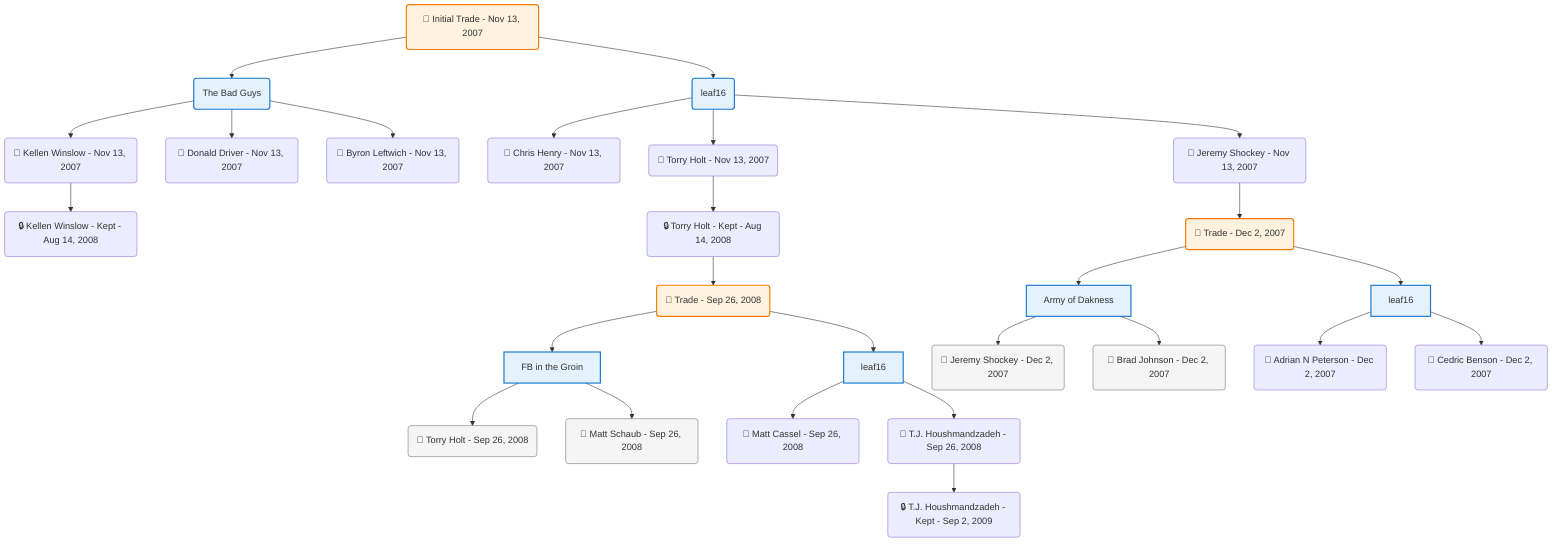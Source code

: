 flowchart TD

    TRADE_MAIN("🔄 Initial Trade - Nov 13, 2007")
    TEAM_1("The Bad Guys")
    TEAM_2("leaf16")
    NODE_f3a5def4-6718-4be8-a11d-371f311c5926("🔄 Kellen Winslow - Nov 13, 2007")
    NODE_a3913218-819f-4b60-af09-c7f20bf036e8("🔒 Kellen Winslow - Kept - Aug 14, 2008")
    NODE_4885f9a1-52d3-41d2-940f-3b414e516ab3("🔄 Donald Driver - Nov 13, 2007")
    NODE_d3dd2fbf-71c8-477f-839b-3d01fb245397("🔄 Chris Henry - Nov 13, 2007")
    NODE_3542e431-85da-4579-9b46-46cf55164a3b("🔄 Torry Holt - Nov 13, 2007")
    NODE_ae552024-56ca-4748-93cd-47818a8212a1("🔒 Torry Holt - Kept - Aug 14, 2008")
    TRADE_2d9c9ca5-03fb-45d9-b75e-4b8e6390e233_3("🔄 Trade - Sep 26, 2008")
    TEAM_f483ecf1-cd17-4991-854b-e52dfc957b45_4["FB in the Groin"]
    NODE_3c4c1045-0f0e-476c-aa84-d71204a0019c("🔄 Torry Holt - Sep 26, 2008")
    NODE_80fe1479-fb68-49b5-9a77-a2f7643490f1("🔄 Matt Schaub - Sep 26, 2008")
    TEAM_66fb98f4-89a7-45f9-893a-b41d71e6249d_5["leaf16"]
    NODE_f6283f98-d4e0-4556-ba50-3b9c539e38a9("🔄 Matt Cassel - Sep 26, 2008")
    NODE_b4480c41-fd86-467f-a24b-fb59f08029b3("🔄 T.J. Houshmandzadeh - Sep 26, 2008")
    NODE_f4d0e011-bc28-4b46-b217-2e1028779dc1("🔒 T.J. Houshmandzadeh - Kept - Sep 2, 2009")
    NODE_344bf1c8-a132-42c1-a642-9bc57339b2ec("🔄 Byron Leftwich - Nov 13, 2007")
    NODE_27f63d9e-131c-4aaa-a89f-d906e366365e("🔄 Jeremy Shockey - Nov 13, 2007")
    TRADE_a8858d3e-5784-433d-a9c2-e70b9d3074fd_6("🔄 Trade - Dec 2, 2007")
    TEAM_40f7599b-e68f-4bf4-9553-bf7e10924635_7["Army of Dakness"]
    NODE_f0478f46-4cc2-4b3d-9c0b-64c510c19e50("🔄 Jeremy Shockey - Dec 2, 2007")
    NODE_54b224c4-8273-469b-8dcc-06171bff5694("🔄 Brad Johnson - Dec 2, 2007")
    TEAM_66fb98f4-89a7-45f9-893a-b41d71e6249d_8["leaf16"]
    NODE_5cfca515-e52a-465d-88b6-4665adffc2b2("🔄 Adrian N Peterson - Dec 2, 2007")
    NODE_c01021a8-364f-44ae-85ee-edb0b66a6f95("🔄 Cedric Benson - Dec 2, 2007")

    TRADE_MAIN --> TEAM_1
    TRADE_MAIN --> TEAM_2
    TEAM_1 --> NODE_f3a5def4-6718-4be8-a11d-371f311c5926
    NODE_f3a5def4-6718-4be8-a11d-371f311c5926 --> NODE_a3913218-819f-4b60-af09-c7f20bf036e8
    TEAM_1 --> NODE_4885f9a1-52d3-41d2-940f-3b414e516ab3
    TEAM_2 --> NODE_d3dd2fbf-71c8-477f-839b-3d01fb245397
    TEAM_2 --> NODE_3542e431-85da-4579-9b46-46cf55164a3b
    NODE_3542e431-85da-4579-9b46-46cf55164a3b --> NODE_ae552024-56ca-4748-93cd-47818a8212a1
    NODE_ae552024-56ca-4748-93cd-47818a8212a1 --> TRADE_2d9c9ca5-03fb-45d9-b75e-4b8e6390e233_3
    TRADE_2d9c9ca5-03fb-45d9-b75e-4b8e6390e233_3 --> TEAM_f483ecf1-cd17-4991-854b-e52dfc957b45_4
    TEAM_f483ecf1-cd17-4991-854b-e52dfc957b45_4 --> NODE_3c4c1045-0f0e-476c-aa84-d71204a0019c
    TEAM_f483ecf1-cd17-4991-854b-e52dfc957b45_4 --> NODE_80fe1479-fb68-49b5-9a77-a2f7643490f1
    TRADE_2d9c9ca5-03fb-45d9-b75e-4b8e6390e233_3 --> TEAM_66fb98f4-89a7-45f9-893a-b41d71e6249d_5
    TEAM_66fb98f4-89a7-45f9-893a-b41d71e6249d_5 --> NODE_f6283f98-d4e0-4556-ba50-3b9c539e38a9
    TEAM_66fb98f4-89a7-45f9-893a-b41d71e6249d_5 --> NODE_b4480c41-fd86-467f-a24b-fb59f08029b3
    NODE_b4480c41-fd86-467f-a24b-fb59f08029b3 --> NODE_f4d0e011-bc28-4b46-b217-2e1028779dc1
    TEAM_1 --> NODE_344bf1c8-a132-42c1-a642-9bc57339b2ec
    TEAM_2 --> NODE_27f63d9e-131c-4aaa-a89f-d906e366365e
    NODE_27f63d9e-131c-4aaa-a89f-d906e366365e --> TRADE_a8858d3e-5784-433d-a9c2-e70b9d3074fd_6
    TRADE_a8858d3e-5784-433d-a9c2-e70b9d3074fd_6 --> TEAM_40f7599b-e68f-4bf4-9553-bf7e10924635_7
    TEAM_40f7599b-e68f-4bf4-9553-bf7e10924635_7 --> NODE_f0478f46-4cc2-4b3d-9c0b-64c510c19e50
    TEAM_40f7599b-e68f-4bf4-9553-bf7e10924635_7 --> NODE_54b224c4-8273-469b-8dcc-06171bff5694
    TRADE_a8858d3e-5784-433d-a9c2-e70b9d3074fd_6 --> TEAM_66fb98f4-89a7-45f9-893a-b41d71e6249d_8
    TEAM_66fb98f4-89a7-45f9-893a-b41d71e6249d_8 --> NODE_5cfca515-e52a-465d-88b6-4665adffc2b2
    TEAM_66fb98f4-89a7-45f9-893a-b41d71e6249d_8 --> NODE_c01021a8-364f-44ae-85ee-edb0b66a6f95

    %% Node styling
    classDef teamNode fill:#e3f2fd,stroke:#1976d2,stroke-width:2px
    classDef tradeNode fill:#fff3e0,stroke:#f57c00,stroke-width:2px
    classDef playerNode fill:#f3e5f5,stroke:#7b1fa2,stroke-width:1px
    classDef nonRootPlayerNode fill:#f5f5f5,stroke:#757575,stroke-width:1px
    classDef endNode fill:#ffebee,stroke:#c62828,stroke-width:2px
    classDef waiverNode fill:#e8f5e8,stroke:#388e3c,stroke-width:2px
    classDef championshipNode fill:#fff9c4,stroke:#f57f17,stroke-width:3px

    class TEAM_1,TEAM_2,TEAM_f483ecf1-cd17-4991-854b-e52dfc957b45_4,TEAM_66fb98f4-89a7-45f9-893a-b41d71e6249d_5,TEAM_40f7599b-e68f-4bf4-9553-bf7e10924635_7,TEAM_66fb98f4-89a7-45f9-893a-b41d71e6249d_8 teamNode
    class NODE_3c4c1045-0f0e-476c-aa84-d71204a0019c,NODE_80fe1479-fb68-49b5-9a77-a2f7643490f1,NODE_f0478f46-4cc2-4b3d-9c0b-64c510c19e50,NODE_54b224c4-8273-469b-8dcc-06171bff5694 nonRootPlayerNode
    class TRADE_MAIN,TRADE_2d9c9ca5-03fb-45d9-b75e-4b8e6390e233_3,TRADE_a8858d3e-5784-433d-a9c2-e70b9d3074fd_6 tradeNode